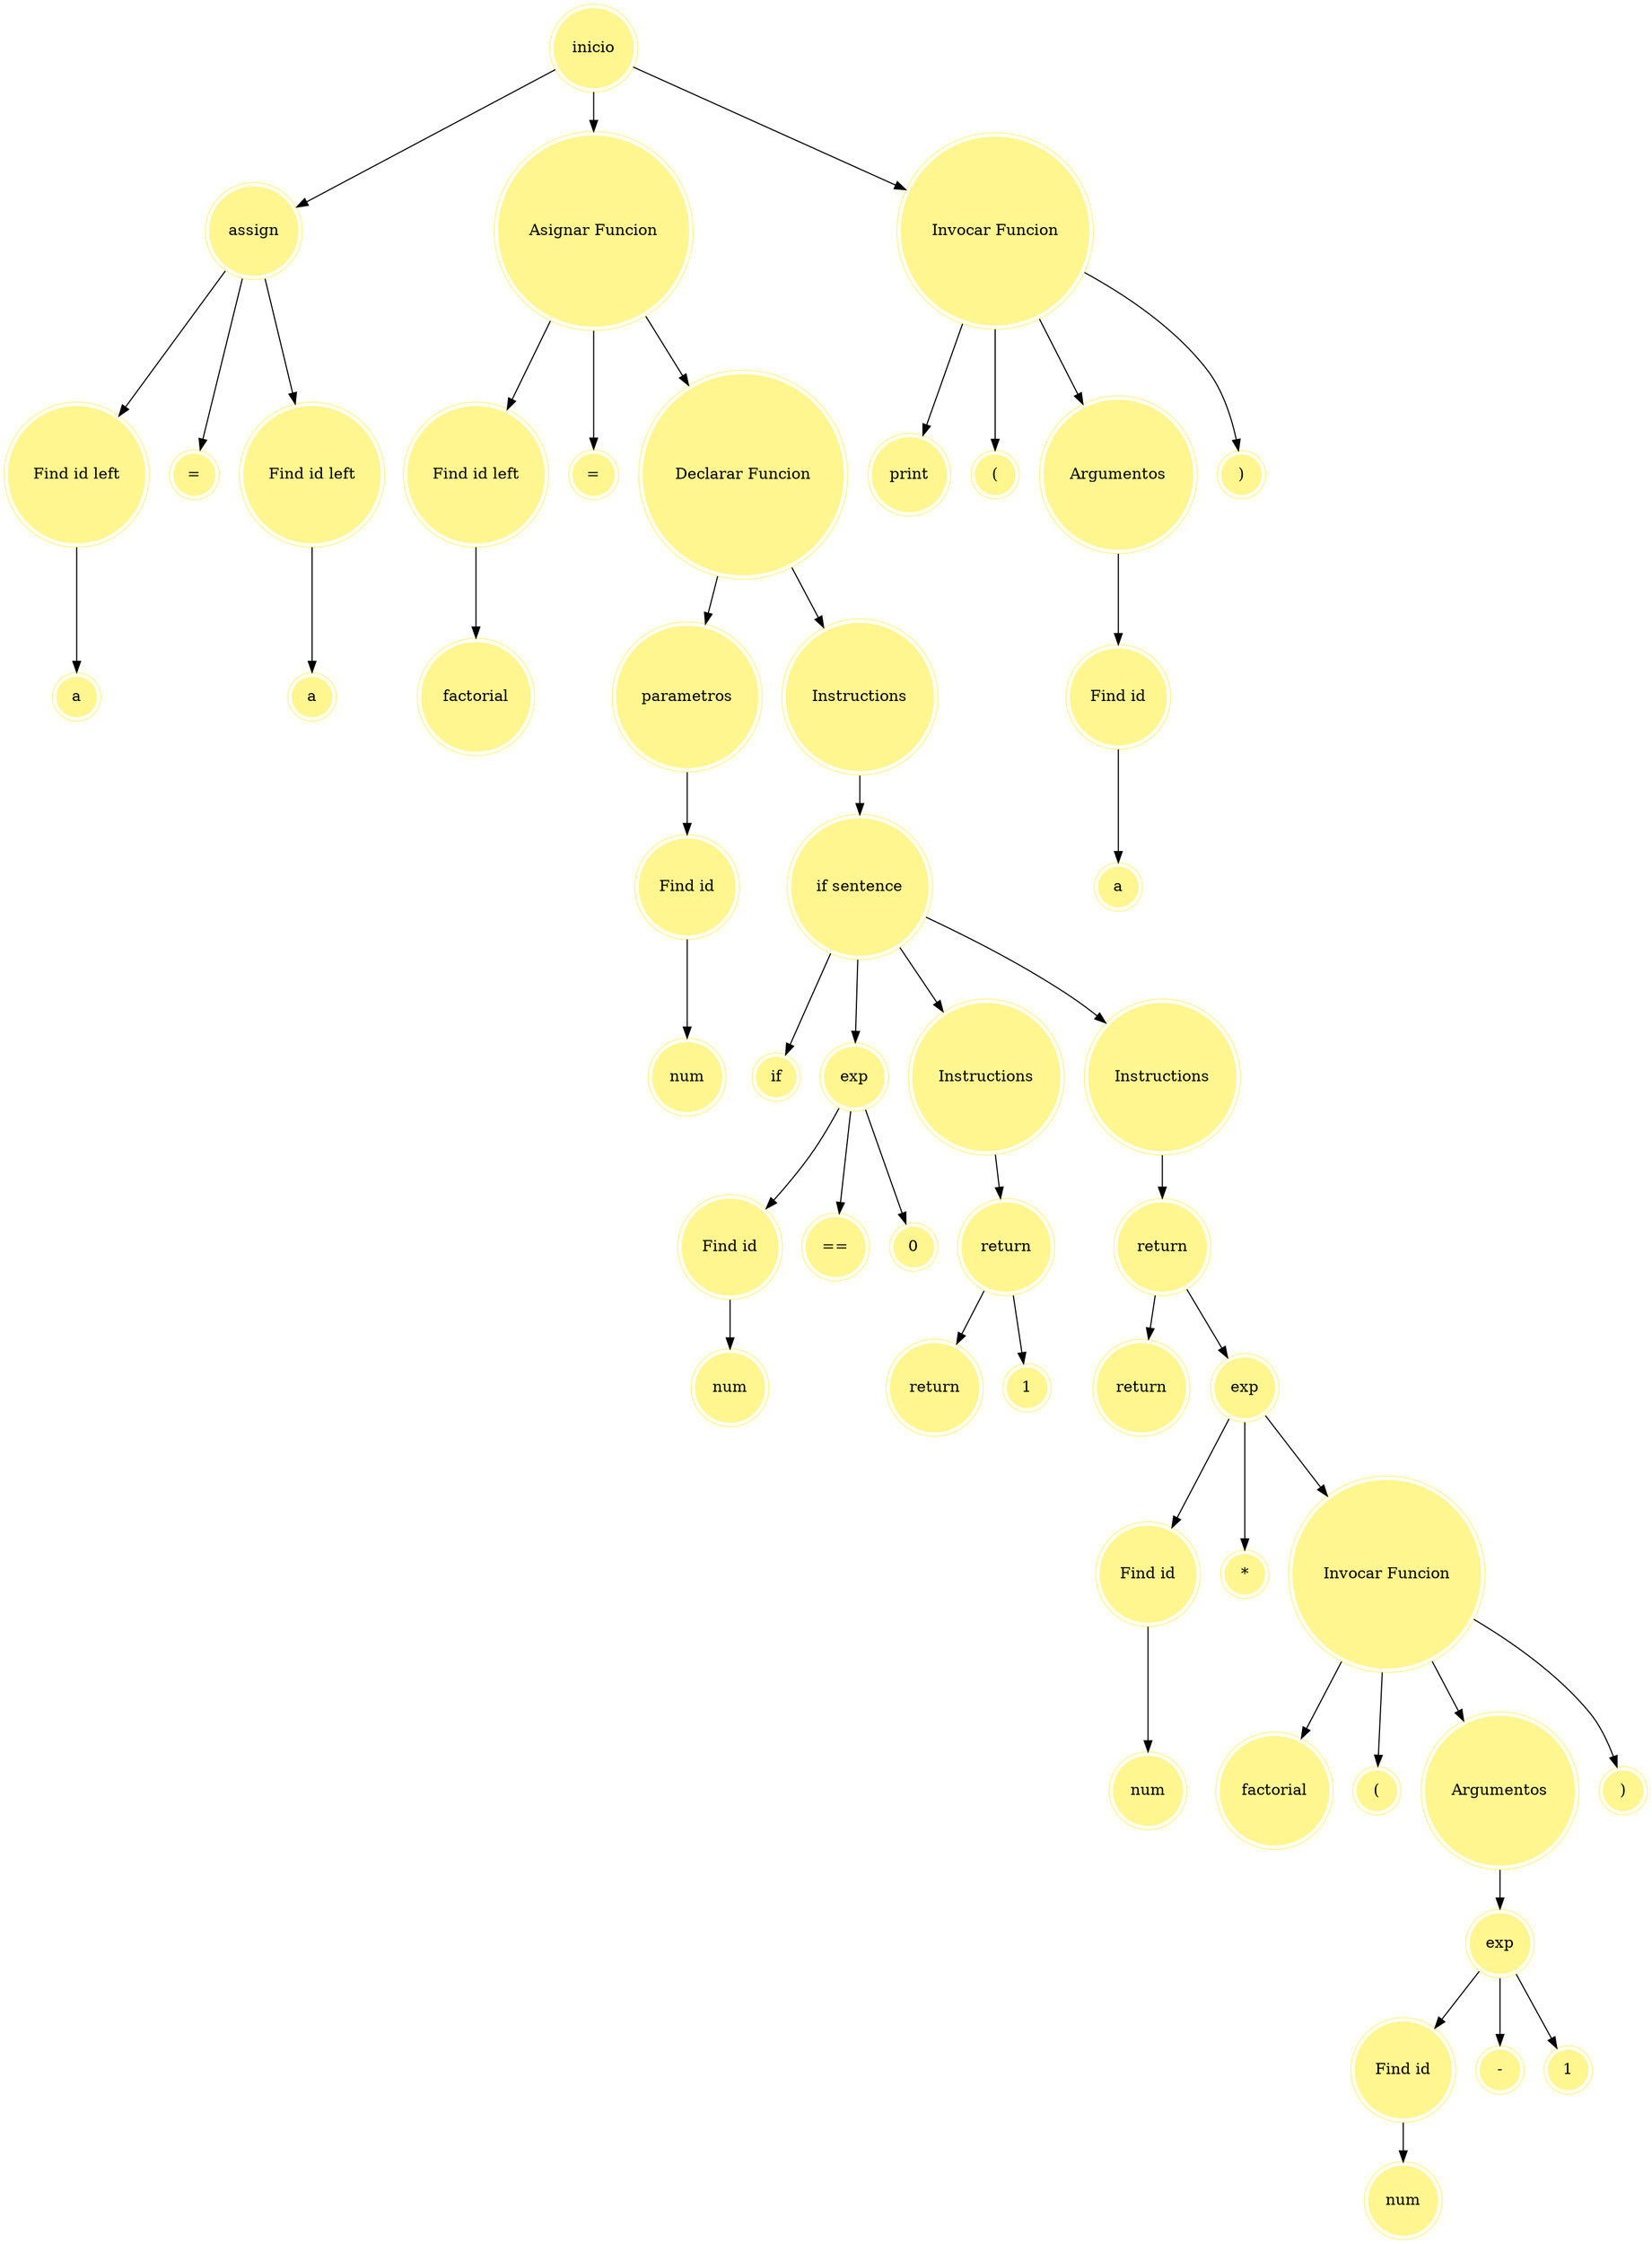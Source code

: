 
digraph G {
node [shape=doublecircle, style=filled, color=khaki1, fontcolor=black];
node0[label="inicio"];
node1[label="assign"];
node2[label="Find id left"];
node3[label="a"];
node4[label="="];
node5[label="Find id left"];
node6[label="a"];
node7[label="Asignar Funcion"];
node8[label="Find id left"];
node9[label="factorial"];
node10[label="="];
node11[label="Declarar Funcion"];
node12[label="parametros"];
node13[label="Find id"];
node14[label="num"];
node15[label="Instructions"];
node16[label="if sentence"];
node17[label="if"];
node18[label="exp"];
node19[label="Find id"];
node20[label="num"];
node21[label="=="];
node22[label="0"];
node23[label="Instructions"];
node24[label="return"];
node25[label="return"];
node26[label="1"];
node27[label="Instructions"];
node28[label="return"];
node29[label="return"];
node30[label="exp"];
node31[label="Find id"];
node32[label="num"];
node33[label="*"];
node34[label="Invocar Funcion"];
node35[label="factorial"];
node36[label="("];
node37[label="Argumentos"];
node38[label="exp"];
node39[label="Find id"];
node40[label="num"];
node41[label="-"];
node42[label="1"];
node43[label=")"];
node44[label="Invocar Funcion"];
node45[label="print"];
node46[label="("];
node47[label="Argumentos"];
node48[label="Find id"];
node49[label="a"];
node50[label=")"];
"node0"->"node1";
"node1"->"node2";
"node2"->"node3";
"node1"->"node4";
"node1"->"node5";
"node5"->"node6";
"node0"->"node7";
"node7"->"node8";
"node8"->"node9";
"node7"->"node10";
"node7"->"node11";
"node11"->"node12";
"node12"->"node13";
"node13"->"node14";
"node11"->"node15";
"node15"->"node16";
"node16"->"node17";
"node16"->"node18";
"node18"->"node19";
"node19"->"node20";
"node18"->"node21";
"node18"->"node22";
"node16"->"node23";
"node23"->"node24";
"node24"->"node25";
"node24"->"node26";
"node16"->"node27";
"node27"->"node28";
"node28"->"node29";
"node28"->"node30";
"node30"->"node31";
"node31"->"node32";
"node30"->"node33";
"node30"->"node34";
"node34"->"node35";
"node34"->"node36";
"node34"->"node37";
"node37"->"node38";
"node38"->"node39";
"node39"->"node40";
"node38"->"node41";
"node38"->"node42";
"node34"->"node43";
"node0"->"node44";
"node44"->"node45";
"node44"->"node46";
"node44"->"node47";
"node47"->"node48";
"node48"->"node49";
"node44"->"node50";
}
